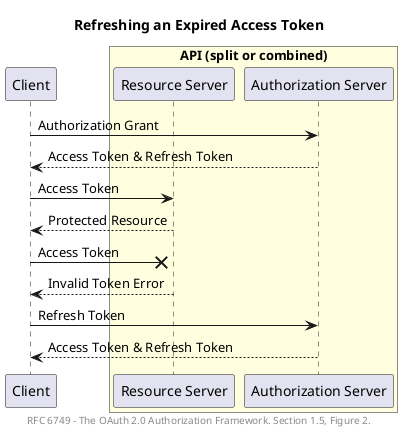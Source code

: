 @startuml Refreshing an Expired Access Token

title Refreshing an Expired Access Token
footer RFC 6749 - The OAuth 2.0 Authorization Framework. Section 1.5, Figure 2.

participant "Client" order 1
box "API (split or combined)" #LightYellow
participant "Resource Server" order 2
participant "Authorization Server" order 3
end box

"Client" -> "Authorization Server" : Authorization Grant
"Authorization Server" --> "Client" : Access Token & Refresh Token

"Client" -> "Resource Server" : Access Token
"Resource Server" --> "Client" : Protected Resource
"Client" ->x "Resource Server" : Access Token
"Resource Server" --> "Client" : Invalid Token Error

"Client" -> "Authorization Server" : Refresh Token
"Authorization Server" --> "Client" : Access Token & Refresh Token

@enduml
